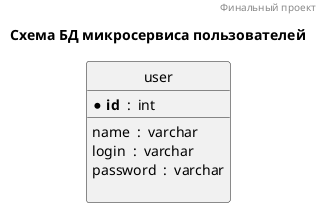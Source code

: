 @startuml

header Финальный проект
title Схема БД микросервиса пользователей

hide circle
skinparam linetype ortho


entity user {
  * **id**  :  int
  __
    name  :  varchar
    login  :  varchar
    password  :  varchar

}


@enduml
